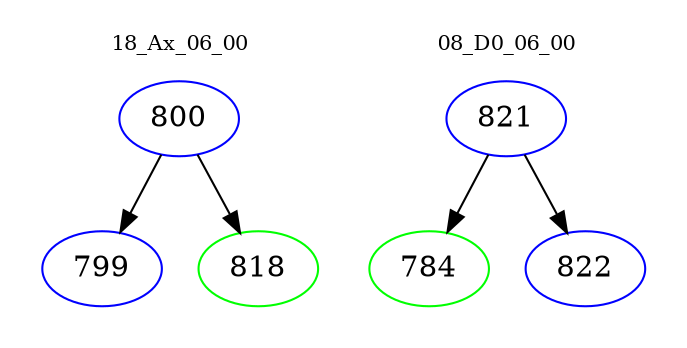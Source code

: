 digraph{
subgraph cluster_0 {
color = white
label = "18_Ax_06_00";
fontsize=10;
T0_800 [label="800", color="blue"]
T0_800 -> T0_799 [color="black"]
T0_799 [label="799", color="blue"]
T0_800 -> T0_818 [color="black"]
T0_818 [label="818", color="green"]
}
subgraph cluster_1 {
color = white
label = "08_D0_06_00";
fontsize=10;
T1_821 [label="821", color="blue"]
T1_821 -> T1_784 [color="black"]
T1_784 [label="784", color="green"]
T1_821 -> T1_822 [color="black"]
T1_822 [label="822", color="blue"]
}
}
